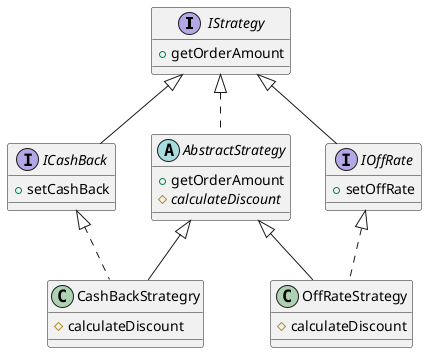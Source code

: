 @startuml

interface IStrategy {
    +getOrderAmount
}

abstract class AbstractStrategy {
    +getOrderAmount
    {abstract}#calculateDiscount
}

class CashBackStrategry {
    #calculateDiscount
}

class OffRateStrategy {
    #calculateDiscount
}

interface ICashBack {
    +setCashBack
}

interface IOffRate {
    +setOffRate
}

IStrategy <|.. AbstractStrategy
AbstractStrategy <|-- CashBackStrategry
AbstractStrategy <|-- OffRateStrategy
IStrategy <|-- ICashBack
IStrategy <|-- IOffRate
ICashBack <|.. CashBackStrategry
IOffRate <|.. OffRateStrategy

@enduml